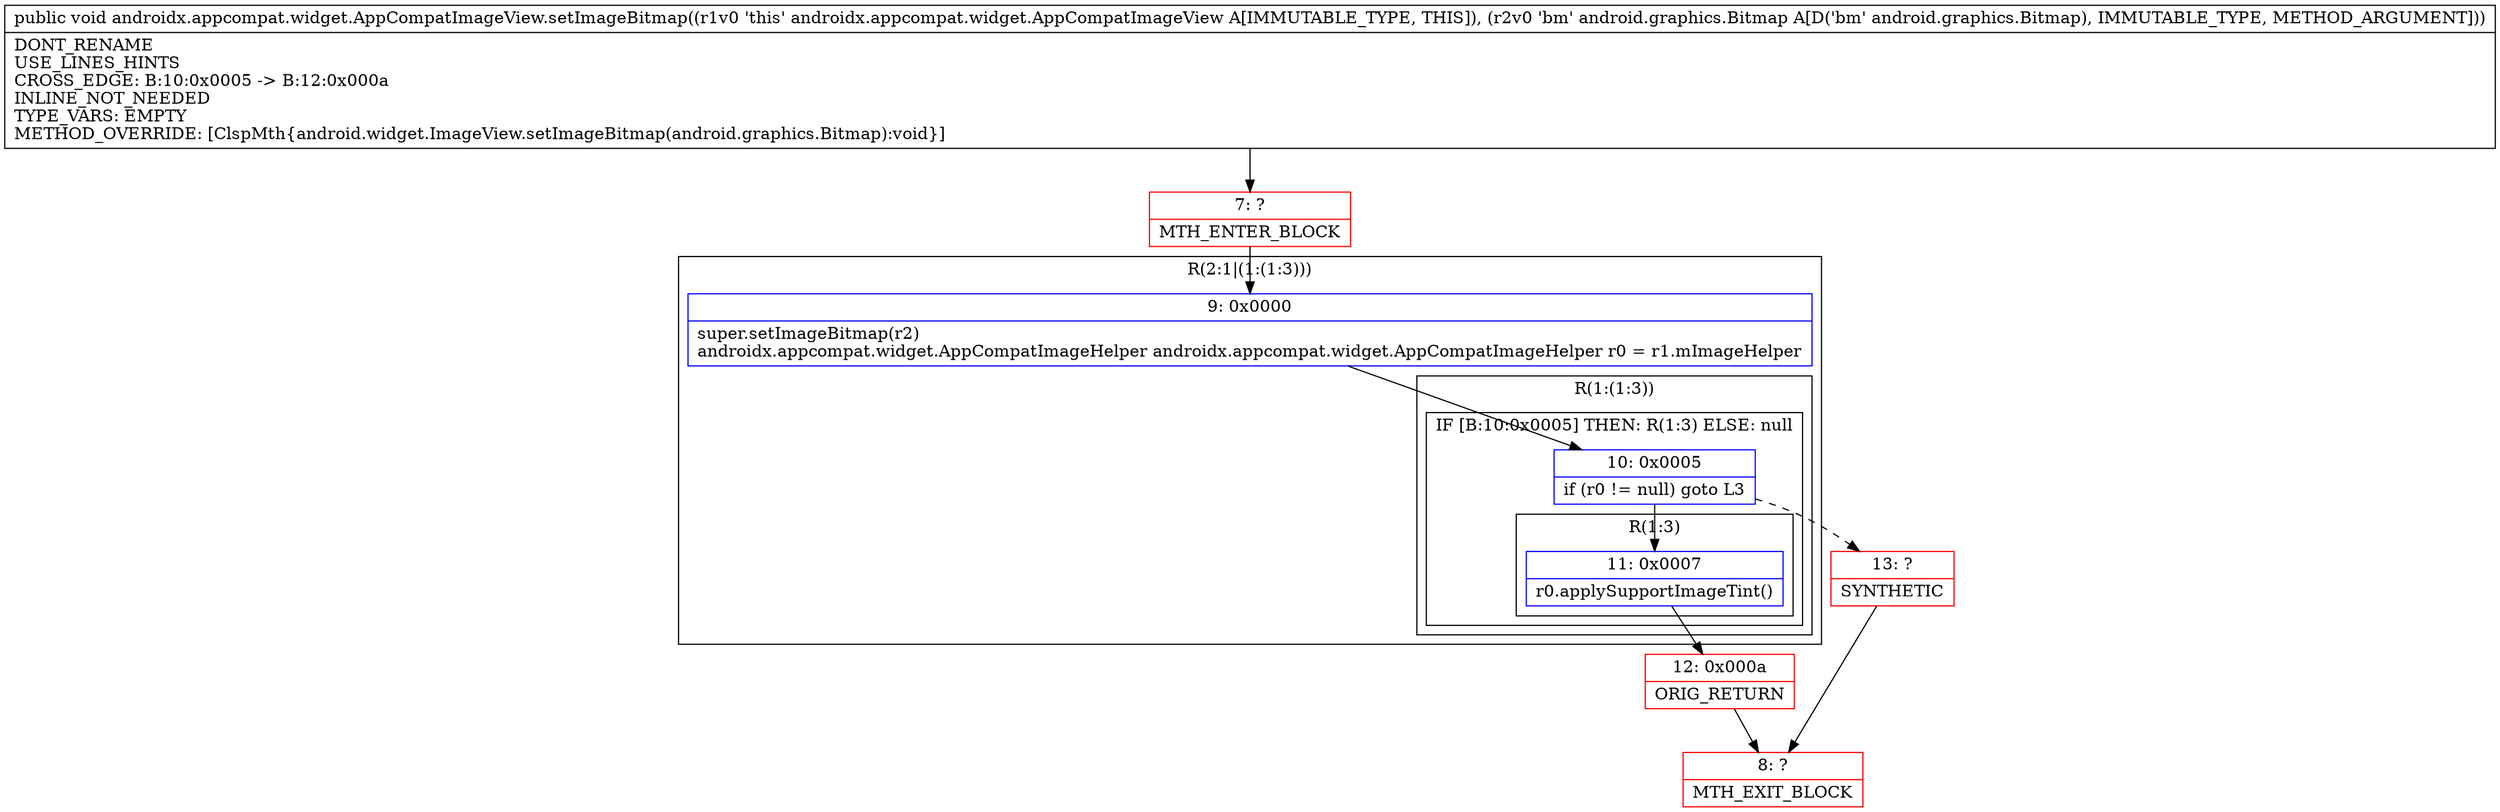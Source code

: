 digraph "CFG forandroidx.appcompat.widget.AppCompatImageView.setImageBitmap(Landroid\/graphics\/Bitmap;)V" {
subgraph cluster_Region_1998392679 {
label = "R(2:1|(1:(1:3)))";
node [shape=record,color=blue];
Node_9 [shape=record,label="{9\:\ 0x0000|super.setImageBitmap(r2)\landroidx.appcompat.widget.AppCompatImageHelper androidx.appcompat.widget.AppCompatImageHelper r0 = r1.mImageHelper\l}"];
subgraph cluster_Region_1869790686 {
label = "R(1:(1:3))";
node [shape=record,color=blue];
subgraph cluster_IfRegion_37145864 {
label = "IF [B:10:0x0005] THEN: R(1:3) ELSE: null";
node [shape=record,color=blue];
Node_10 [shape=record,label="{10\:\ 0x0005|if (r0 != null) goto L3\l}"];
subgraph cluster_Region_1972979546 {
label = "R(1:3)";
node [shape=record,color=blue];
Node_11 [shape=record,label="{11\:\ 0x0007|r0.applySupportImageTint()\l}"];
}
}
}
}
Node_7 [shape=record,color=red,label="{7\:\ ?|MTH_ENTER_BLOCK\l}"];
Node_12 [shape=record,color=red,label="{12\:\ 0x000a|ORIG_RETURN\l}"];
Node_8 [shape=record,color=red,label="{8\:\ ?|MTH_EXIT_BLOCK\l}"];
Node_13 [shape=record,color=red,label="{13\:\ ?|SYNTHETIC\l}"];
MethodNode[shape=record,label="{public void androidx.appcompat.widget.AppCompatImageView.setImageBitmap((r1v0 'this' androidx.appcompat.widget.AppCompatImageView A[IMMUTABLE_TYPE, THIS]), (r2v0 'bm' android.graphics.Bitmap A[D('bm' android.graphics.Bitmap), IMMUTABLE_TYPE, METHOD_ARGUMENT]))  | DONT_RENAME\lUSE_LINES_HINTS\lCROSS_EDGE: B:10:0x0005 \-\> B:12:0x000a\lINLINE_NOT_NEEDED\lTYPE_VARS: EMPTY\lMETHOD_OVERRIDE: [ClspMth\{android.widget.ImageView.setImageBitmap(android.graphics.Bitmap):void\}]\l}"];
MethodNode -> Node_7;Node_9 -> Node_10;
Node_10 -> Node_11;
Node_10 -> Node_13[style=dashed];
Node_11 -> Node_12;
Node_7 -> Node_9;
Node_12 -> Node_8;
Node_13 -> Node_8;
}

